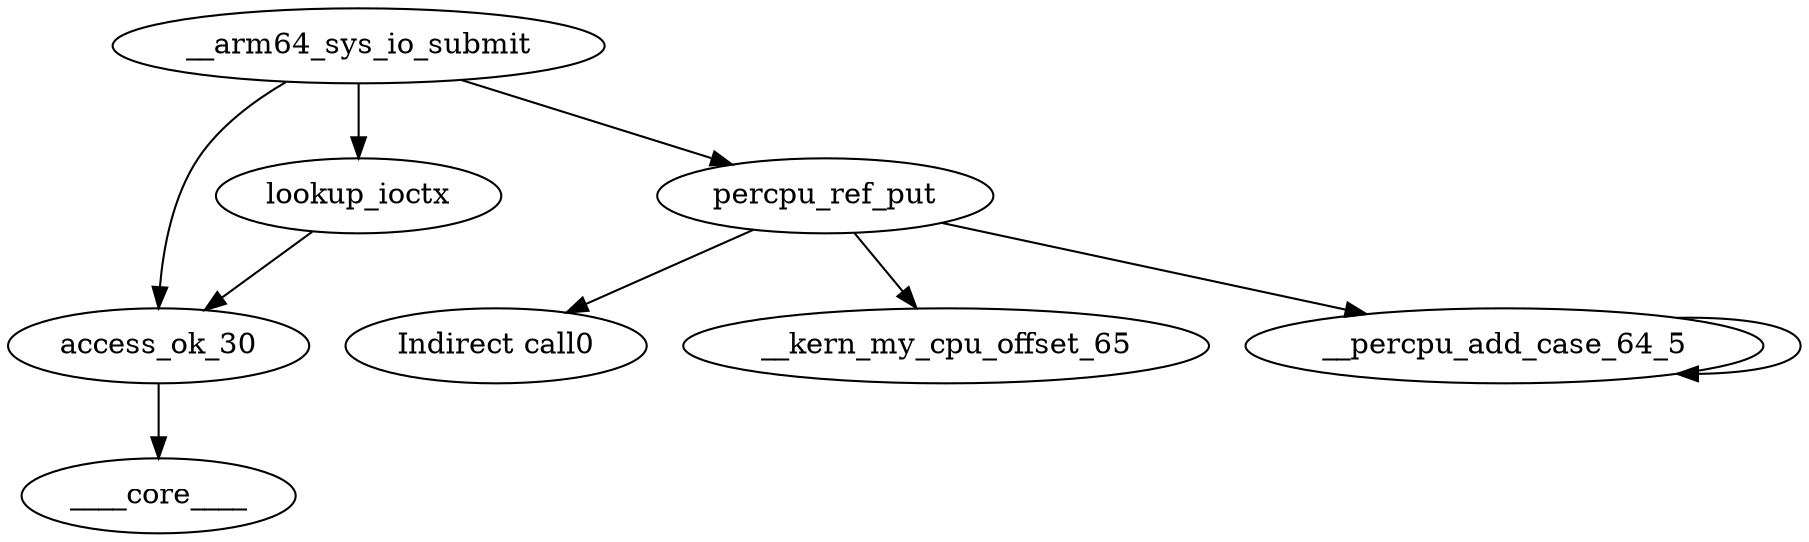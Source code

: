 digraph kerncollapsed {
    "Indirect call0" [color="black"];
    "__kern_my_cpu_offset_65" [color="black"];
    "__percpu_add_case_64_5" [color="black"];
    "__arm64_sys_io_submit" [color="black"];
    "access_ok_30" [color="black"];
    "____core____" [color="kernel"];
    "lookup_ioctx" [color="black"];
    "percpu_ref_put" [color="black"];
    "percpu_ref_put" -> "Indirect call0" [color="black"];
    "percpu_ref_put" -> "__kern_my_cpu_offset_65" [color="black"];
    "percpu_ref_put" -> "__percpu_add_case_64_5" [color="black"];
    "__percpu_add_case_64_5" -> "__percpu_add_case_64_5" [color="black"];
    "__arm64_sys_io_submit" -> "access_ok_30" [color="black"];
    "__arm64_sys_io_submit" -> "lookup_ioctx" [color="black"];
    "__arm64_sys_io_submit" -> "percpu_ref_put" [color="black"];
    "access_ok_30" -> "____core____" [color="black"];
    "lookup_ioctx" -> "access_ok_30" [color="black"];
}

